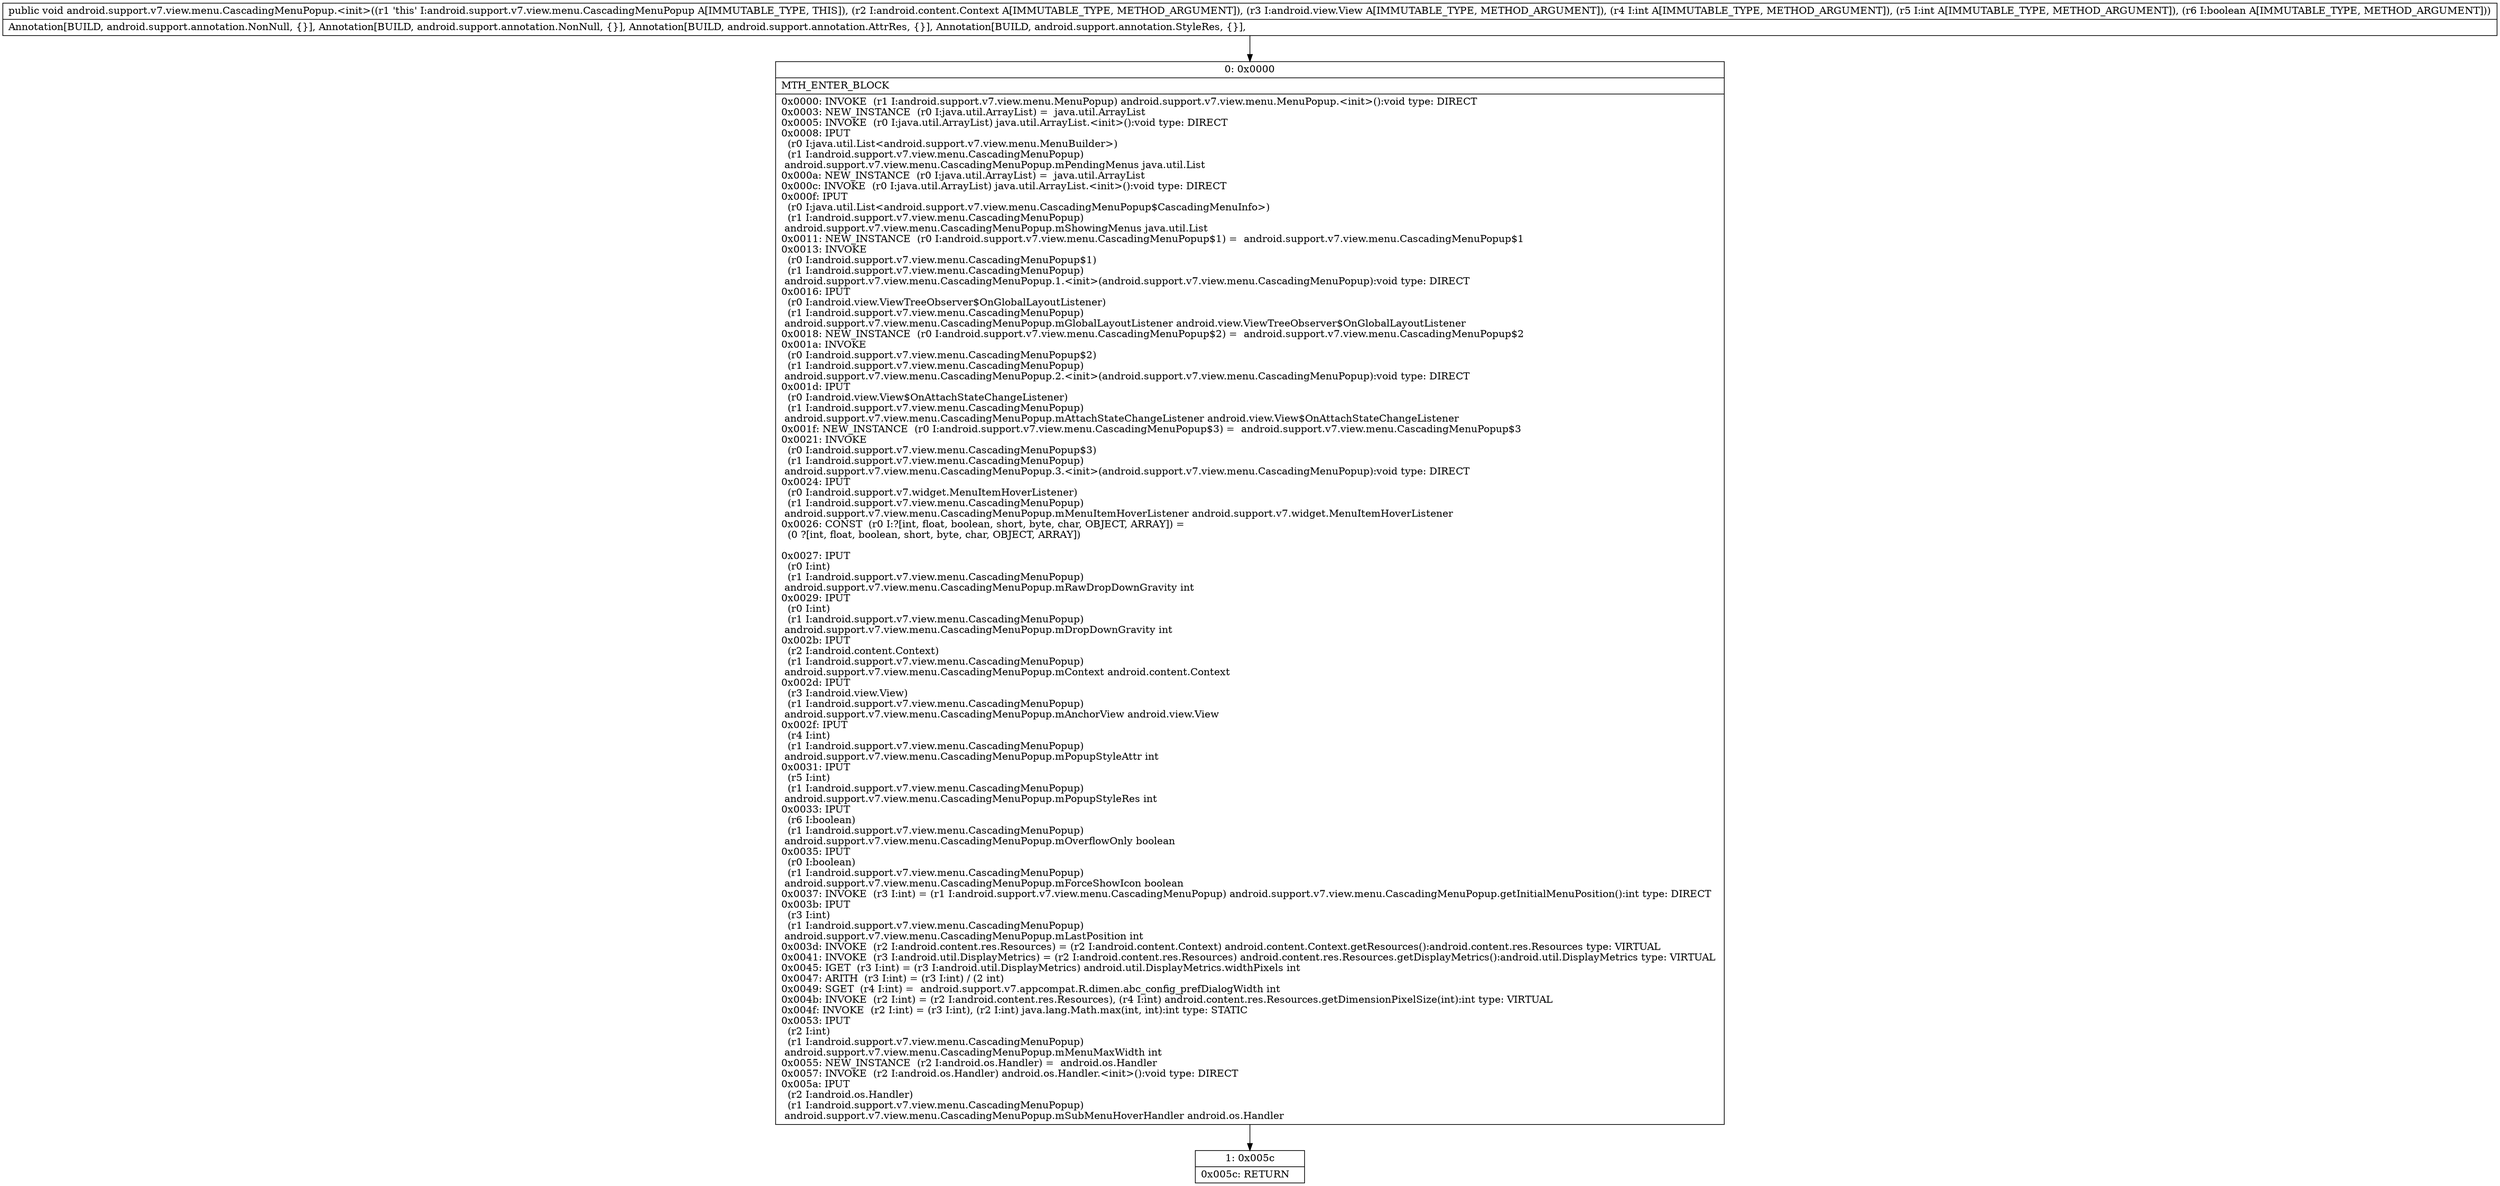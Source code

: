 digraph "CFG forandroid.support.v7.view.menu.CascadingMenuPopup.\<init\>(Landroid\/content\/Context;Landroid\/view\/View;IIZ)V" {
Node_0 [shape=record,label="{0\:\ 0x0000|MTH_ENTER_BLOCK\l|0x0000: INVOKE  (r1 I:android.support.v7.view.menu.MenuPopup) android.support.v7.view.menu.MenuPopup.\<init\>():void type: DIRECT \l0x0003: NEW_INSTANCE  (r0 I:java.util.ArrayList) =  java.util.ArrayList \l0x0005: INVOKE  (r0 I:java.util.ArrayList) java.util.ArrayList.\<init\>():void type: DIRECT \l0x0008: IPUT  \l  (r0 I:java.util.List\<android.support.v7.view.menu.MenuBuilder\>)\l  (r1 I:android.support.v7.view.menu.CascadingMenuPopup)\l android.support.v7.view.menu.CascadingMenuPopup.mPendingMenus java.util.List \l0x000a: NEW_INSTANCE  (r0 I:java.util.ArrayList) =  java.util.ArrayList \l0x000c: INVOKE  (r0 I:java.util.ArrayList) java.util.ArrayList.\<init\>():void type: DIRECT \l0x000f: IPUT  \l  (r0 I:java.util.List\<android.support.v7.view.menu.CascadingMenuPopup$CascadingMenuInfo\>)\l  (r1 I:android.support.v7.view.menu.CascadingMenuPopup)\l android.support.v7.view.menu.CascadingMenuPopup.mShowingMenus java.util.List \l0x0011: NEW_INSTANCE  (r0 I:android.support.v7.view.menu.CascadingMenuPopup$1) =  android.support.v7.view.menu.CascadingMenuPopup$1 \l0x0013: INVOKE  \l  (r0 I:android.support.v7.view.menu.CascadingMenuPopup$1)\l  (r1 I:android.support.v7.view.menu.CascadingMenuPopup)\l android.support.v7.view.menu.CascadingMenuPopup.1.\<init\>(android.support.v7.view.menu.CascadingMenuPopup):void type: DIRECT \l0x0016: IPUT  \l  (r0 I:android.view.ViewTreeObserver$OnGlobalLayoutListener)\l  (r1 I:android.support.v7.view.menu.CascadingMenuPopup)\l android.support.v7.view.menu.CascadingMenuPopup.mGlobalLayoutListener android.view.ViewTreeObserver$OnGlobalLayoutListener \l0x0018: NEW_INSTANCE  (r0 I:android.support.v7.view.menu.CascadingMenuPopup$2) =  android.support.v7.view.menu.CascadingMenuPopup$2 \l0x001a: INVOKE  \l  (r0 I:android.support.v7.view.menu.CascadingMenuPopup$2)\l  (r1 I:android.support.v7.view.menu.CascadingMenuPopup)\l android.support.v7.view.menu.CascadingMenuPopup.2.\<init\>(android.support.v7.view.menu.CascadingMenuPopup):void type: DIRECT \l0x001d: IPUT  \l  (r0 I:android.view.View$OnAttachStateChangeListener)\l  (r1 I:android.support.v7.view.menu.CascadingMenuPopup)\l android.support.v7.view.menu.CascadingMenuPopup.mAttachStateChangeListener android.view.View$OnAttachStateChangeListener \l0x001f: NEW_INSTANCE  (r0 I:android.support.v7.view.menu.CascadingMenuPopup$3) =  android.support.v7.view.menu.CascadingMenuPopup$3 \l0x0021: INVOKE  \l  (r0 I:android.support.v7.view.menu.CascadingMenuPopup$3)\l  (r1 I:android.support.v7.view.menu.CascadingMenuPopup)\l android.support.v7.view.menu.CascadingMenuPopup.3.\<init\>(android.support.v7.view.menu.CascadingMenuPopup):void type: DIRECT \l0x0024: IPUT  \l  (r0 I:android.support.v7.widget.MenuItemHoverListener)\l  (r1 I:android.support.v7.view.menu.CascadingMenuPopup)\l android.support.v7.view.menu.CascadingMenuPopup.mMenuItemHoverListener android.support.v7.widget.MenuItemHoverListener \l0x0026: CONST  (r0 I:?[int, float, boolean, short, byte, char, OBJECT, ARRAY]) = \l  (0 ?[int, float, boolean, short, byte, char, OBJECT, ARRAY])\l \l0x0027: IPUT  \l  (r0 I:int)\l  (r1 I:android.support.v7.view.menu.CascadingMenuPopup)\l android.support.v7.view.menu.CascadingMenuPopup.mRawDropDownGravity int \l0x0029: IPUT  \l  (r0 I:int)\l  (r1 I:android.support.v7.view.menu.CascadingMenuPopup)\l android.support.v7.view.menu.CascadingMenuPopup.mDropDownGravity int \l0x002b: IPUT  \l  (r2 I:android.content.Context)\l  (r1 I:android.support.v7.view.menu.CascadingMenuPopup)\l android.support.v7.view.menu.CascadingMenuPopup.mContext android.content.Context \l0x002d: IPUT  \l  (r3 I:android.view.View)\l  (r1 I:android.support.v7.view.menu.CascadingMenuPopup)\l android.support.v7.view.menu.CascadingMenuPopup.mAnchorView android.view.View \l0x002f: IPUT  \l  (r4 I:int)\l  (r1 I:android.support.v7.view.menu.CascadingMenuPopup)\l android.support.v7.view.menu.CascadingMenuPopup.mPopupStyleAttr int \l0x0031: IPUT  \l  (r5 I:int)\l  (r1 I:android.support.v7.view.menu.CascadingMenuPopup)\l android.support.v7.view.menu.CascadingMenuPopup.mPopupStyleRes int \l0x0033: IPUT  \l  (r6 I:boolean)\l  (r1 I:android.support.v7.view.menu.CascadingMenuPopup)\l android.support.v7.view.menu.CascadingMenuPopup.mOverflowOnly boolean \l0x0035: IPUT  \l  (r0 I:boolean)\l  (r1 I:android.support.v7.view.menu.CascadingMenuPopup)\l android.support.v7.view.menu.CascadingMenuPopup.mForceShowIcon boolean \l0x0037: INVOKE  (r3 I:int) = (r1 I:android.support.v7.view.menu.CascadingMenuPopup) android.support.v7.view.menu.CascadingMenuPopup.getInitialMenuPosition():int type: DIRECT \l0x003b: IPUT  \l  (r3 I:int)\l  (r1 I:android.support.v7.view.menu.CascadingMenuPopup)\l android.support.v7.view.menu.CascadingMenuPopup.mLastPosition int \l0x003d: INVOKE  (r2 I:android.content.res.Resources) = (r2 I:android.content.Context) android.content.Context.getResources():android.content.res.Resources type: VIRTUAL \l0x0041: INVOKE  (r3 I:android.util.DisplayMetrics) = (r2 I:android.content.res.Resources) android.content.res.Resources.getDisplayMetrics():android.util.DisplayMetrics type: VIRTUAL \l0x0045: IGET  (r3 I:int) = (r3 I:android.util.DisplayMetrics) android.util.DisplayMetrics.widthPixels int \l0x0047: ARITH  (r3 I:int) = (r3 I:int) \/ (2 int) \l0x0049: SGET  (r4 I:int) =  android.support.v7.appcompat.R.dimen.abc_config_prefDialogWidth int \l0x004b: INVOKE  (r2 I:int) = (r2 I:android.content.res.Resources), (r4 I:int) android.content.res.Resources.getDimensionPixelSize(int):int type: VIRTUAL \l0x004f: INVOKE  (r2 I:int) = (r3 I:int), (r2 I:int) java.lang.Math.max(int, int):int type: STATIC \l0x0053: IPUT  \l  (r2 I:int)\l  (r1 I:android.support.v7.view.menu.CascadingMenuPopup)\l android.support.v7.view.menu.CascadingMenuPopup.mMenuMaxWidth int \l0x0055: NEW_INSTANCE  (r2 I:android.os.Handler) =  android.os.Handler \l0x0057: INVOKE  (r2 I:android.os.Handler) android.os.Handler.\<init\>():void type: DIRECT \l0x005a: IPUT  \l  (r2 I:android.os.Handler)\l  (r1 I:android.support.v7.view.menu.CascadingMenuPopup)\l android.support.v7.view.menu.CascadingMenuPopup.mSubMenuHoverHandler android.os.Handler \l}"];
Node_1 [shape=record,label="{1\:\ 0x005c|0x005c: RETURN   \l}"];
MethodNode[shape=record,label="{public void android.support.v7.view.menu.CascadingMenuPopup.\<init\>((r1 'this' I:android.support.v7.view.menu.CascadingMenuPopup A[IMMUTABLE_TYPE, THIS]), (r2 I:android.content.Context A[IMMUTABLE_TYPE, METHOD_ARGUMENT]), (r3 I:android.view.View A[IMMUTABLE_TYPE, METHOD_ARGUMENT]), (r4 I:int A[IMMUTABLE_TYPE, METHOD_ARGUMENT]), (r5 I:int A[IMMUTABLE_TYPE, METHOD_ARGUMENT]), (r6 I:boolean A[IMMUTABLE_TYPE, METHOD_ARGUMENT]))  | Annotation[BUILD, android.support.annotation.NonNull, \{\}], Annotation[BUILD, android.support.annotation.NonNull, \{\}], Annotation[BUILD, android.support.annotation.AttrRes, \{\}], Annotation[BUILD, android.support.annotation.StyleRes, \{\}], \l}"];
MethodNode -> Node_0;
Node_0 -> Node_1;
}

